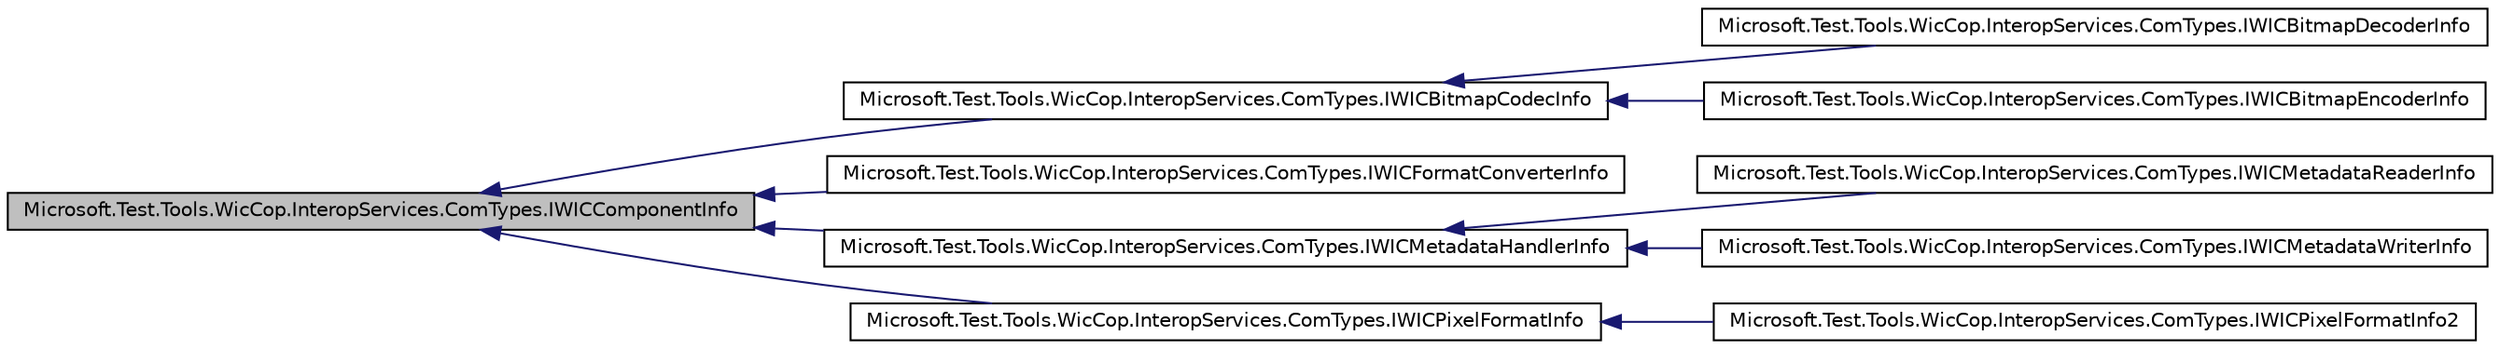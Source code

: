 digraph G
{
  edge [fontname="Helvetica",fontsize="10",labelfontname="Helvetica",labelfontsize="10"];
  node [fontname="Helvetica",fontsize="10",shape=record];
  rankdir="LR";
  Node1 [label="Microsoft.Test.Tools.WicCop.InteropServices.ComTypes.IWICComponentInfo",height=0.2,width=0.4,color="black", fillcolor="grey75", style="filled" fontcolor="black"];
  Node1 -> Node2 [dir="back",color="midnightblue",fontsize="10",style="solid",fontname="Helvetica"];
  Node2 [label="Microsoft.Test.Tools.WicCop.InteropServices.ComTypes.IWICBitmapCodecInfo",height=0.2,width=0.4,color="black", fillcolor="white", style="filled",URL="$interface_microsoft_1_1_test_1_1_tools_1_1_wic_cop_1_1_interop_services_1_1_com_types_1_1_i_w_i_c_bitmap_codec_info.html"];
  Node2 -> Node3 [dir="back",color="midnightblue",fontsize="10",style="solid",fontname="Helvetica"];
  Node3 [label="Microsoft.Test.Tools.WicCop.InteropServices.ComTypes.IWICBitmapDecoderInfo",height=0.2,width=0.4,color="black", fillcolor="white", style="filled",URL="$interface_microsoft_1_1_test_1_1_tools_1_1_wic_cop_1_1_interop_services_1_1_com_types_1_1_i_w_i_c_bitmap_decoder_info.html"];
  Node2 -> Node4 [dir="back",color="midnightblue",fontsize="10",style="solid",fontname="Helvetica"];
  Node4 [label="Microsoft.Test.Tools.WicCop.InteropServices.ComTypes.IWICBitmapEncoderInfo",height=0.2,width=0.4,color="black", fillcolor="white", style="filled",URL="$interface_microsoft_1_1_test_1_1_tools_1_1_wic_cop_1_1_interop_services_1_1_com_types_1_1_i_w_i_c_bitmap_encoder_info.html"];
  Node1 -> Node5 [dir="back",color="midnightblue",fontsize="10",style="solid",fontname="Helvetica"];
  Node5 [label="Microsoft.Test.Tools.WicCop.InteropServices.ComTypes.IWICFormatConverterInfo",height=0.2,width=0.4,color="black", fillcolor="white", style="filled",URL="$interface_microsoft_1_1_test_1_1_tools_1_1_wic_cop_1_1_interop_services_1_1_com_types_1_1_i_w_i_c_format_converter_info.html"];
  Node1 -> Node6 [dir="back",color="midnightblue",fontsize="10",style="solid",fontname="Helvetica"];
  Node6 [label="Microsoft.Test.Tools.WicCop.InteropServices.ComTypes.IWICMetadataHandlerInfo",height=0.2,width=0.4,color="black", fillcolor="white", style="filled",URL="$interface_microsoft_1_1_test_1_1_tools_1_1_wic_cop_1_1_interop_services_1_1_com_types_1_1_i_w_i_c_metadata_handler_info.html"];
  Node6 -> Node7 [dir="back",color="midnightblue",fontsize="10",style="solid",fontname="Helvetica"];
  Node7 [label="Microsoft.Test.Tools.WicCop.InteropServices.ComTypes.IWICMetadataReaderInfo",height=0.2,width=0.4,color="black", fillcolor="white", style="filled",URL="$interface_microsoft_1_1_test_1_1_tools_1_1_wic_cop_1_1_interop_services_1_1_com_types_1_1_i_w_i_c_metadata_reader_info.html"];
  Node6 -> Node8 [dir="back",color="midnightblue",fontsize="10",style="solid",fontname="Helvetica"];
  Node8 [label="Microsoft.Test.Tools.WicCop.InteropServices.ComTypes.IWICMetadataWriterInfo",height=0.2,width=0.4,color="black", fillcolor="white", style="filled",URL="$interface_microsoft_1_1_test_1_1_tools_1_1_wic_cop_1_1_interop_services_1_1_com_types_1_1_i_w_i_c_metadata_writer_info.html"];
  Node1 -> Node9 [dir="back",color="midnightblue",fontsize="10",style="solid",fontname="Helvetica"];
  Node9 [label="Microsoft.Test.Tools.WicCop.InteropServices.ComTypes.IWICPixelFormatInfo",height=0.2,width=0.4,color="black", fillcolor="white", style="filled",URL="$interface_microsoft_1_1_test_1_1_tools_1_1_wic_cop_1_1_interop_services_1_1_com_types_1_1_i_w_i_c_pixel_format_info.html"];
  Node9 -> Node10 [dir="back",color="midnightblue",fontsize="10",style="solid",fontname="Helvetica"];
  Node10 [label="Microsoft.Test.Tools.WicCop.InteropServices.ComTypes.IWICPixelFormatInfo2",height=0.2,width=0.4,color="black", fillcolor="white", style="filled",URL="$interface_microsoft_1_1_test_1_1_tools_1_1_wic_cop_1_1_interop_services_1_1_com_types_1_1_i_w_i_c_pixel_format_info2.html"];
}
